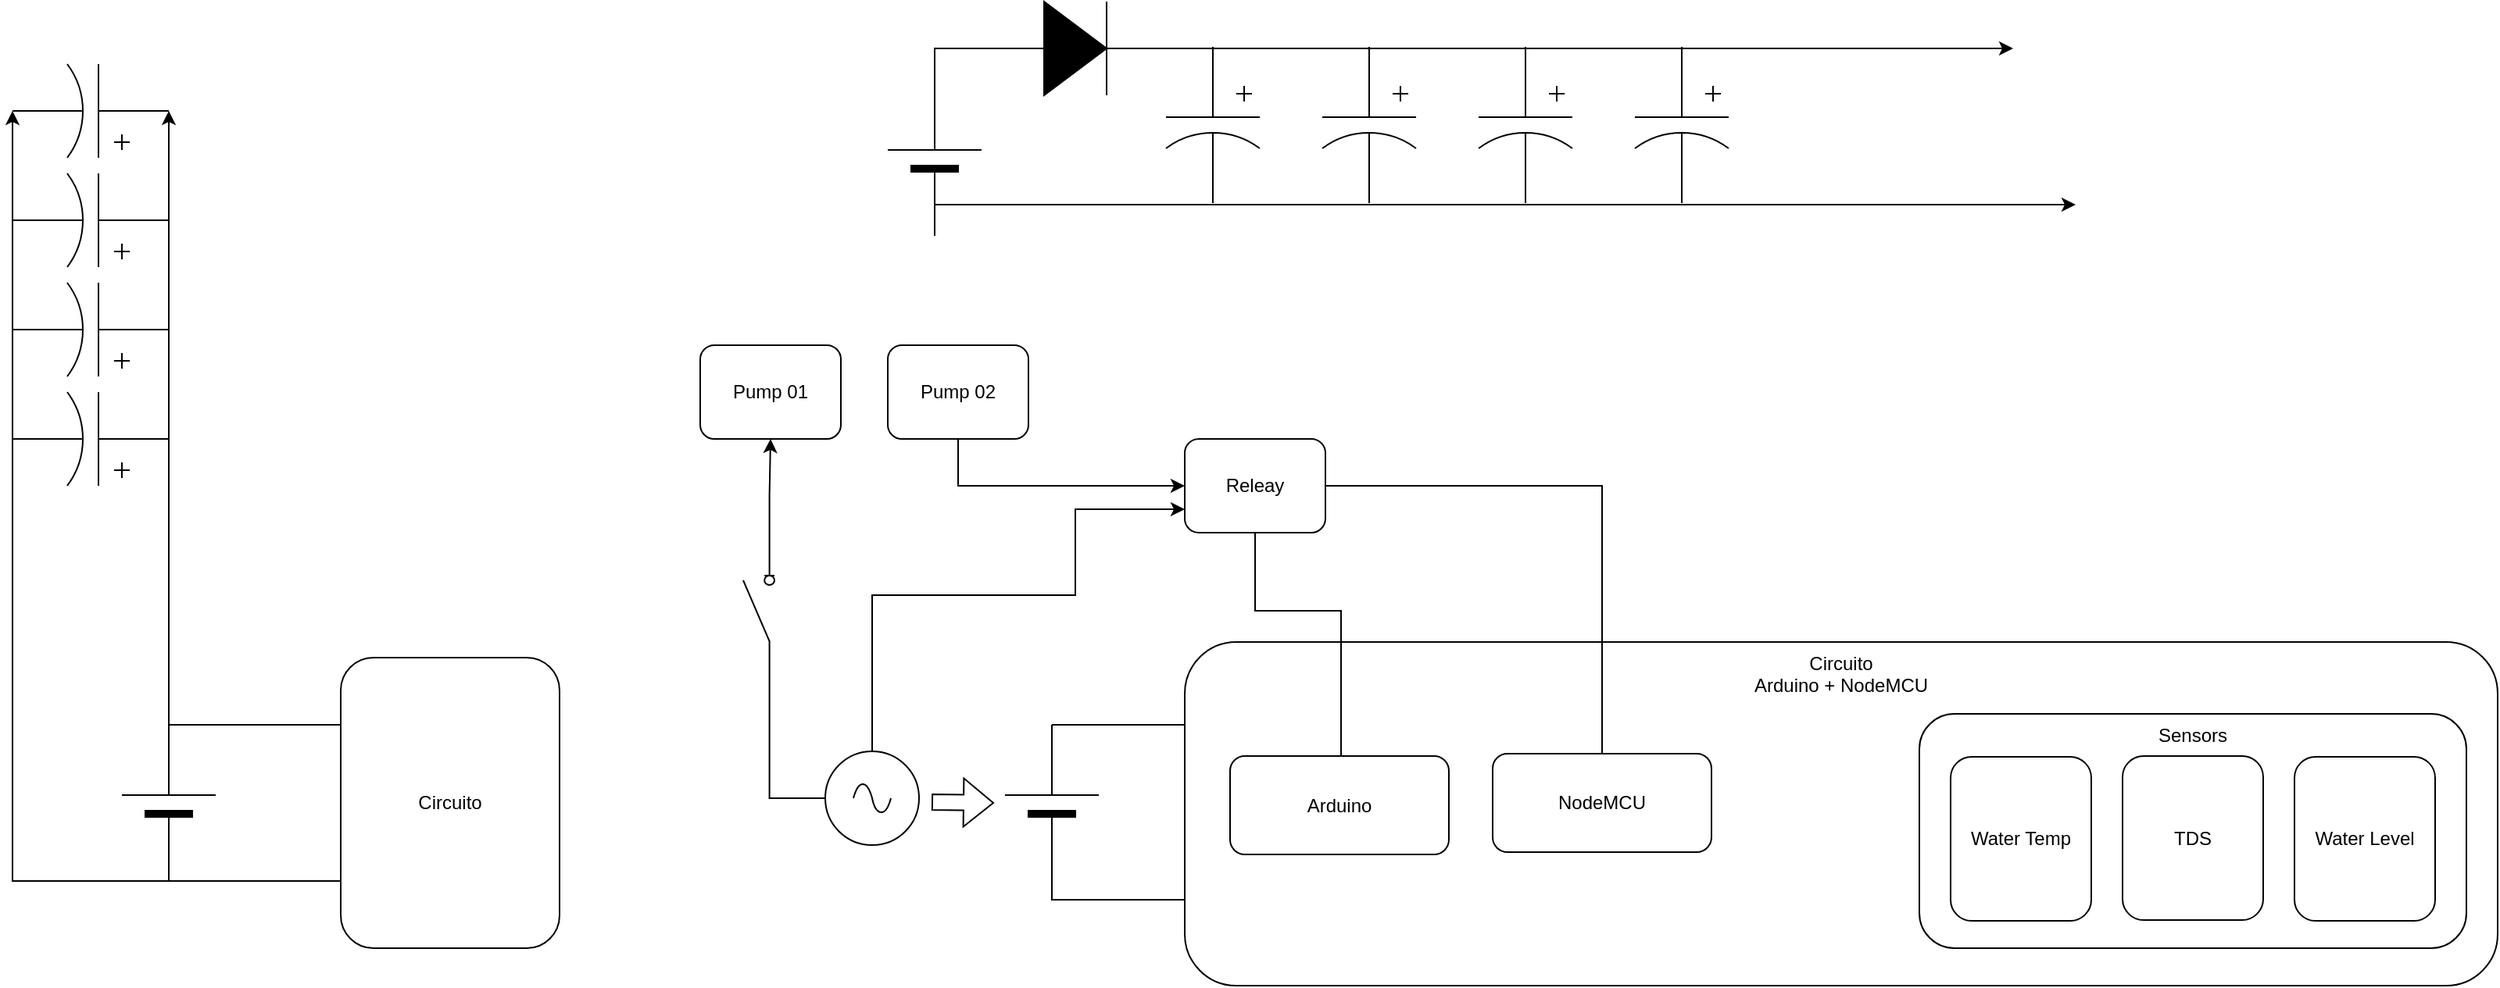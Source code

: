 <mxfile version="20.8.4" type="github"><diagram id="2XzPcEqaLji4VvVChm9x" name="Página-1"><mxGraphModel dx="1434" dy="788" grid="1" gridSize="10" guides="1" tooltips="1" connect="1" arrows="1" fold="1" page="1" pageScale="1" pageWidth="2027" pageHeight="1169" math="0" shadow="0"><root><mxCell id="0"/><mxCell id="1" parent="0"/><mxCell id="jQi9V-DMVld7HYrMmneA-37" value="Circuito&lt;br&gt;Arduino + NodeMCU" style="rounded=1;whiteSpace=wrap;html=1;verticalAlign=top;fillColor=none;" vertex="1" parent="1"><mxGeometry x="860" y="880" width="840" height="220" as="geometry"/></mxCell><mxCell id="jQi9V-DMVld7HYrMmneA-1" value="" style="pointerEvents=1;verticalLabelPosition=bottom;shadow=0;dashed=0;align=center;html=1;verticalAlign=top;shape=mxgraph.electrical.capacitors.capacitor_3;rotation=90;" vertex="1" parent="1"><mxGeometry x="828" y="519" width="100" height="60" as="geometry"/></mxCell><mxCell id="jQi9V-DMVld7HYrMmneA-6" style="edgeStyle=orthogonalEdgeStyle;rounded=0;orthogonalLoop=1;jettySize=auto;html=1;exitX=1;exitY=0.5;exitDx=0;exitDy=0;exitPerimeter=0;startArrow=none;" edge="1" parent="1" source="jQi9V-DMVld7HYrMmneA-8"><mxGeometry relative="1" as="geometry"><mxPoint x="1390" y="500" as="targetPoint"/></mxGeometry></mxCell><mxCell id="jQi9V-DMVld7HYrMmneA-2" value="" style="verticalLabelPosition=bottom;shadow=0;dashed=0;align=center;fillColor=strokeColor;html=1;verticalAlign=top;strokeWidth=1;shape=mxgraph.electrical.miscellaneous.monocell_battery;rotation=-90;" vertex="1" parent="1"><mxGeometry x="650" y="540" width="100" height="60" as="geometry"/></mxCell><mxCell id="jQi9V-DMVld7HYrMmneA-3" value="" style="pointerEvents=1;verticalLabelPosition=bottom;shadow=0;dashed=0;align=center;html=1;verticalAlign=top;shape=mxgraph.electrical.capacitors.capacitor_3;rotation=90;" vertex="1" parent="1"><mxGeometry x="928" y="519" width="100" height="60" as="geometry"/></mxCell><mxCell id="jQi9V-DMVld7HYrMmneA-4" value="" style="pointerEvents=1;verticalLabelPosition=bottom;shadow=0;dashed=0;align=center;html=1;verticalAlign=top;shape=mxgraph.electrical.capacitors.capacitor_3;rotation=90;" vertex="1" parent="1"><mxGeometry x="1028" y="519" width="100" height="60" as="geometry"/></mxCell><mxCell id="jQi9V-DMVld7HYrMmneA-5" value="" style="pointerEvents=1;verticalLabelPosition=bottom;shadow=0;dashed=0;align=center;html=1;verticalAlign=top;shape=mxgraph.electrical.capacitors.capacitor_3;rotation=90;" vertex="1" parent="1"><mxGeometry x="1128" y="519" width="100" height="60" as="geometry"/></mxCell><mxCell id="jQi9V-DMVld7HYrMmneA-7" style="edgeStyle=orthogonalEdgeStyle;rounded=0;orthogonalLoop=1;jettySize=auto;html=1;exitX=0;exitY=0.5;exitDx=0;exitDy=0;exitPerimeter=0;" edge="1" parent="1" source="jQi9V-DMVld7HYrMmneA-2"><mxGeometry relative="1" as="geometry"><mxPoint x="740" y="690" as="sourcePoint"/><mxPoint x="1430" y="600" as="targetPoint"/><Array as="points"><mxPoint x="700" y="600"/></Array></mxGeometry></mxCell><mxCell id="jQi9V-DMVld7HYrMmneA-9" value="" style="edgeStyle=orthogonalEdgeStyle;rounded=0;orthogonalLoop=1;jettySize=auto;html=1;exitX=1;exitY=0.5;exitDx=0;exitDy=0;exitPerimeter=0;endArrow=none;" edge="1" parent="1" source="jQi9V-DMVld7HYrMmneA-2" target="jQi9V-DMVld7HYrMmneA-8"><mxGeometry relative="1" as="geometry"><mxPoint x="700" y="520" as="sourcePoint"/><mxPoint x="1270" y="480" as="targetPoint"/></mxGeometry></mxCell><mxCell id="jQi9V-DMVld7HYrMmneA-8" value="" style="pointerEvents=1;fillColor=strokeColor;verticalLabelPosition=bottom;shadow=0;dashed=0;align=center;html=1;verticalAlign=top;shape=mxgraph.electrical.diodes.diode;" vertex="1" parent="1"><mxGeometry x="740" y="470" width="100" height="60" as="geometry"/></mxCell><mxCell id="jQi9V-DMVld7HYrMmneA-21" style="edgeStyle=orthogonalEdgeStyle;rounded=0;orthogonalLoop=1;jettySize=auto;html=1;exitX=1;exitY=0.5;exitDx=0;exitDy=0;exitPerimeter=0;entryX=0;entryY=0.25;entryDx=0;entryDy=0;" edge="1" parent="1" source="jQi9V-DMVld7HYrMmneA-12" target="jQi9V-DMVld7HYrMmneA-20"><mxGeometry relative="1" as="geometry"><Array as="points"><mxPoint x="330" y="933"/></Array></mxGeometry></mxCell><mxCell id="jQi9V-DMVld7HYrMmneA-22" style="edgeStyle=orthogonalEdgeStyle;rounded=0;orthogonalLoop=1;jettySize=auto;html=1;exitX=0;exitY=0.5;exitDx=0;exitDy=0;exitPerimeter=0;entryX=0;entryY=0.75;entryDx=0;entryDy=0;" edge="1" parent="1" source="jQi9V-DMVld7HYrMmneA-12" target="jQi9V-DMVld7HYrMmneA-20"><mxGeometry relative="1" as="geometry"><Array as="points"><mxPoint x="360" y="1033"/></Array></mxGeometry></mxCell><mxCell id="jQi9V-DMVld7HYrMmneA-27" style="edgeStyle=orthogonalEdgeStyle;rounded=0;orthogonalLoop=1;jettySize=auto;html=1;exitX=1;exitY=0.5;exitDx=0;exitDy=0;exitPerimeter=0;entryX=0;entryY=0.5;entryDx=0;entryDy=0;entryPerimeter=0;" edge="1" parent="1" source="jQi9V-DMVld7HYrMmneA-12" target="jQi9V-DMVld7HYrMmneA-33"><mxGeometry relative="1" as="geometry"><mxPoint x="530" y="730" as="targetPoint"/><Array as="points"><mxPoint x="210" y="640"/><mxPoint x="210" y="640"/></Array></mxGeometry></mxCell><mxCell id="jQi9V-DMVld7HYrMmneA-29" style="edgeStyle=orthogonalEdgeStyle;rounded=0;orthogonalLoop=1;jettySize=auto;html=1;exitX=0;exitY=0.5;exitDx=0;exitDy=0;exitPerimeter=0;entryX=1;entryY=0.5;entryDx=0;entryDy=0;entryPerimeter=0;" edge="1" parent="1" source="jQi9V-DMVld7HYrMmneA-12" target="jQi9V-DMVld7HYrMmneA-33"><mxGeometry relative="1" as="geometry"><mxPoint x="160" y="850" as="targetPoint"/><Array as="points"><mxPoint x="110" y="1033"/></Array></mxGeometry></mxCell><mxCell id="jQi9V-DMVld7HYrMmneA-12" value="" style="verticalLabelPosition=bottom;shadow=0;dashed=0;align=center;fillColor=strokeColor;html=1;verticalAlign=top;strokeWidth=1;shape=mxgraph.electrical.miscellaneous.monocell_battery;rotation=-90;" vertex="1" parent="1"><mxGeometry x="160" y="953" width="100" height="60" as="geometry"/></mxCell><mxCell id="jQi9V-DMVld7HYrMmneA-20" value="Circuito" style="rounded=1;whiteSpace=wrap;html=1;" vertex="1" parent="1"><mxGeometry x="320" y="890" width="140" height="186" as="geometry"/></mxCell><mxCell id="jQi9V-DMVld7HYrMmneA-30" value="" style="pointerEvents=1;verticalLabelPosition=bottom;shadow=0;dashed=0;align=center;html=1;verticalAlign=top;shape=mxgraph.electrical.capacitors.capacitor_3;rotation=-180;" vertex="1" parent="1"><mxGeometry x="110" y="580" width="100" height="60" as="geometry"/></mxCell><mxCell id="jQi9V-DMVld7HYrMmneA-31" value="" style="pointerEvents=1;verticalLabelPosition=bottom;shadow=0;dashed=0;align=center;html=1;verticalAlign=top;shape=mxgraph.electrical.capacitors.capacitor_3;rotation=-180;" vertex="1" parent="1"><mxGeometry x="110" y="650" width="100" height="60" as="geometry"/></mxCell><mxCell id="jQi9V-DMVld7HYrMmneA-32" value="" style="pointerEvents=1;verticalLabelPosition=bottom;shadow=0;dashed=0;align=center;html=1;verticalAlign=top;shape=mxgraph.electrical.capacitors.capacitor_3;rotation=-180;" vertex="1" parent="1"><mxGeometry x="110" y="720" width="100" height="60" as="geometry"/></mxCell><mxCell id="jQi9V-DMVld7HYrMmneA-33" value="" style="pointerEvents=1;verticalLabelPosition=bottom;shadow=0;dashed=0;align=center;html=1;verticalAlign=top;shape=mxgraph.electrical.capacitors.capacitor_3;rotation=-180;" vertex="1" parent="1"><mxGeometry x="110" y="510" width="100" height="60" as="geometry"/></mxCell><mxCell id="jQi9V-DMVld7HYrMmneA-34" style="edgeStyle=orthogonalEdgeStyle;rounded=0;orthogonalLoop=1;jettySize=auto;html=1;exitX=1;exitY=0.5;exitDx=0;exitDy=0;exitPerimeter=0;entryX=0;entryY=0.25;entryDx=0;entryDy=0;endArrow=none;endFill=0;" edge="1" parent="1" source="jQi9V-DMVld7HYrMmneA-36" target="jQi9V-DMVld7HYrMmneA-37"><mxGeometry relative="1" as="geometry"><Array as="points"><mxPoint x="860" y="933"/></Array></mxGeometry></mxCell><mxCell id="jQi9V-DMVld7HYrMmneA-35" style="edgeStyle=orthogonalEdgeStyle;rounded=0;orthogonalLoop=1;jettySize=auto;html=1;exitX=0;exitY=0.5;exitDx=0;exitDy=0;exitPerimeter=0;entryX=0;entryY=0.75;entryDx=0;entryDy=0;endArrow=none;endFill=0;" edge="1" parent="1" source="jQi9V-DMVld7HYrMmneA-36" target="jQi9V-DMVld7HYrMmneA-37"><mxGeometry relative="1" as="geometry"><Array as="points"><mxPoint x="775" y="1045"/></Array></mxGeometry></mxCell><mxCell id="jQi9V-DMVld7HYrMmneA-36" value="" style="verticalLabelPosition=bottom;shadow=0;dashed=0;align=center;fillColor=strokeColor;html=1;verticalAlign=top;strokeWidth=1;shape=mxgraph.electrical.miscellaneous.monocell_battery;rotation=-90;" vertex="1" parent="1"><mxGeometry x="725" y="953" width="100" height="60" as="geometry"/></mxCell><mxCell id="jQi9V-DMVld7HYrMmneA-46" style="edgeStyle=orthogonalEdgeStyle;rounded=0;orthogonalLoop=1;jettySize=auto;html=1;exitX=0.5;exitY=0;exitDx=0;exitDy=0;endArrow=none;endFill=0;" edge="1" parent="1" source="jQi9V-DMVld7HYrMmneA-52" target="jQi9V-DMVld7HYrMmneA-45"><mxGeometry relative="1" as="geometry"><Array as="points"><mxPoint x="960" y="953"/><mxPoint x="960" y="860"/><mxPoint x="905" y="860"/></Array></mxGeometry></mxCell><mxCell id="jQi9V-DMVld7HYrMmneA-42" style="edgeStyle=orthogonalEdgeStyle;rounded=0;orthogonalLoop=1;jettySize=auto;html=1;entryX=0.5;entryY=1;entryDx=0;entryDy=0;startArrow=none;exitX=1;exitY=0.84;exitDx=0;exitDy=0;" edge="1" parent="1" source="jQi9V-DMVld7HYrMmneA-50" target="jQi9V-DMVld7HYrMmneA-39"><mxGeometry relative="1" as="geometry"/></mxCell><mxCell id="jQi9V-DMVld7HYrMmneA-43" style="edgeStyle=orthogonalEdgeStyle;rounded=0;orthogonalLoop=1;jettySize=auto;html=1;entryX=0;entryY=0.75;entryDx=0;entryDy=0;" edge="1" parent="1" source="jQi9V-DMVld7HYrMmneA-38" target="jQi9V-DMVld7HYrMmneA-45"><mxGeometry relative="1" as="geometry"><mxPoint x="750" y="823" as="targetPoint"/><Array as="points"><mxPoint x="660" y="850"/><mxPoint x="790" y="850"/><mxPoint x="790" y="795"/></Array></mxGeometry></mxCell><mxCell id="jQi9V-DMVld7HYrMmneA-38" value="" style="pointerEvents=1;verticalLabelPosition=bottom;shadow=0;dashed=0;align=center;html=1;verticalAlign=top;shape=mxgraph.electrical.signal_sources.source;aspect=fixed;points=[[0.5,0,0],[1,0.5,0],[0.5,1,0],[0,0.5,0]];elSignalType=ac;" vertex="1" parent="1"><mxGeometry x="630" y="950" width="60" height="60" as="geometry"/></mxCell><mxCell id="jQi9V-DMVld7HYrMmneA-39" value="Pump 01" style="rounded=1;whiteSpace=wrap;html=1;" vertex="1" parent="1"><mxGeometry x="550" y="690" width="90" height="60" as="geometry"/></mxCell><mxCell id="jQi9V-DMVld7HYrMmneA-49" style="edgeStyle=orthogonalEdgeStyle;rounded=0;orthogonalLoop=1;jettySize=auto;html=1;entryX=0;entryY=0.5;entryDx=0;entryDy=0;exitX=0.5;exitY=1;exitDx=0;exitDy=0;" edge="1" parent="1" source="jQi9V-DMVld7HYrMmneA-41" target="jQi9V-DMVld7HYrMmneA-45"><mxGeometry relative="1" as="geometry"/></mxCell><mxCell id="jQi9V-DMVld7HYrMmneA-41" value="Pump 02" style="rounded=1;whiteSpace=wrap;html=1;" vertex="1" parent="1"><mxGeometry x="670" y="690" width="90" height="60" as="geometry"/></mxCell><mxCell id="jQi9V-DMVld7HYrMmneA-45" value="Releay" style="rounded=1;whiteSpace=wrap;html=1;" vertex="1" parent="1"><mxGeometry x="860" y="750" width="90" height="60" as="geometry"/></mxCell><mxCell id="jQi9V-DMVld7HYrMmneA-51" value="" style="edgeStyle=orthogonalEdgeStyle;rounded=0;orthogonalLoop=1;jettySize=auto;html=1;entryX=0;entryY=0.84;entryDx=0;entryDy=0;endArrow=none;" edge="1" parent="1" source="jQi9V-DMVld7HYrMmneA-38" target="jQi9V-DMVld7HYrMmneA-50"><mxGeometry relative="1" as="geometry"><mxPoint x="660" y="950" as="sourcePoint"/><mxPoint x="595" y="750" as="targetPoint"/></mxGeometry></mxCell><mxCell id="jQi9V-DMVld7HYrMmneA-50" value="" style="shape=mxgraph.electrical.electro-mechanical.switchDisconnector;aspect=fixed;elSwitchState=off;rotation=-90;" vertex="1" parent="1"><mxGeometry x="550" y="850" width="75" height="20" as="geometry"/></mxCell><mxCell id="jQi9V-DMVld7HYrMmneA-52" value="Arduino" style="rounded=1;whiteSpace=wrap;html=1;" vertex="1" parent="1"><mxGeometry x="889" y="953" width="140" height="63" as="geometry"/></mxCell><mxCell id="jQi9V-DMVld7HYrMmneA-55" style="edgeStyle=orthogonalEdgeStyle;rounded=0;orthogonalLoop=1;jettySize=auto;html=1;entryX=1;entryY=0.5;entryDx=0;entryDy=0;endArrow=none;endFill=0;exitX=0.5;exitY=0;exitDx=0;exitDy=0;" edge="1" parent="1" source="jQi9V-DMVld7HYrMmneA-53" target="jQi9V-DMVld7HYrMmneA-45"><mxGeometry relative="1" as="geometry"><Array as="points"><mxPoint x="1127" y="780"/></Array></mxGeometry></mxCell><mxCell id="jQi9V-DMVld7HYrMmneA-53" value="NodeMCU" style="rounded=1;whiteSpace=wrap;html=1;" vertex="1" parent="1"><mxGeometry x="1057" y="951.5" width="140" height="63" as="geometry"/></mxCell><mxCell id="jQi9V-DMVld7HYrMmneA-56" value="Sensors" style="rounded=1;whiteSpace=wrap;html=1;verticalAlign=top;" vertex="1" parent="1"><mxGeometry x="1330" y="926" width="350" height="150" as="geometry"/></mxCell><mxCell id="jQi9V-DMVld7HYrMmneA-58" value="Water Temp" style="rounded=1;whiteSpace=wrap;html=1;" vertex="1" parent="1"><mxGeometry x="1350" y="953.5" width="90" height="105" as="geometry"/></mxCell><mxCell id="jQi9V-DMVld7HYrMmneA-60" value="TDS" style="rounded=1;whiteSpace=wrap;html=1;" vertex="1" parent="1"><mxGeometry x="1460" y="953" width="90" height="105" as="geometry"/></mxCell><mxCell id="jQi9V-DMVld7HYrMmneA-61" value="Water Level" style="rounded=1;whiteSpace=wrap;html=1;" vertex="1" parent="1"><mxGeometry x="1570" y="953.5" width="90" height="105" as="geometry"/></mxCell><mxCell id="jQi9V-DMVld7HYrMmneA-64" value="" style="shape=flexArrow;endArrow=classic;html=1;rounded=0;" edge="1" parent="1"><mxGeometry width="50" height="50" relative="1" as="geometry"><mxPoint x="698" y="982.5" as="sourcePoint"/><mxPoint x="738" y="983" as="targetPoint"/></mxGeometry></mxCell></root></mxGraphModel></diagram></mxfile>